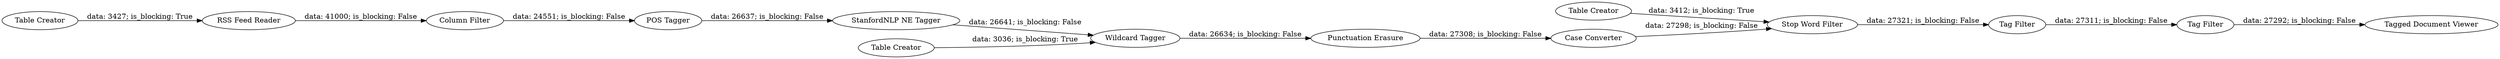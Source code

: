 digraph {
	"7626136753683120417_10" [label="Wildcard Tagger"]
	"6133565554755558097_16" [label="Case Converter"]
	"7626136753683120417_60" [label="Column Filter"]
	"6133565554755558097_15" [label="Stop Word Filter"]
	"6133565554755558097_12" [label="Punctuation Erasure"]
	"6133565554755558097_18" [label="Tagged Document Viewer"]
	"7626136753683120417_42" [label="Table Creator"]
	"7626136753683120417_9" [label="StanfordNLP NE Tagger"]
	"7626136753683120417_11" [label="Table Creator"]
	"7626136753683120417_7" [label="POS Tagger"]
	"7626136753683120417_53" [label="RSS Feed Reader"]
	"6133565554755558097_17" [label="Tag Filter"]
	"6133565554755558097_19" [label="Table Creator"]
	"6133565554755558097_20" [label="Tag Filter"]
	"7626136753683120417_53" -> "7626136753683120417_60" [label="data: 41000; is_blocking: False"]
	"6133565554755558097_20" -> "6133565554755558097_18" [label="data: 27292; is_blocking: False"]
	"7626136753683120417_42" -> "7626136753683120417_53" [label="data: 3427; is_blocking: True"]
	"7626136753683120417_9" -> "7626136753683120417_10" [label="data: 26641; is_blocking: False"]
	"7626136753683120417_7" -> "7626136753683120417_9" [label="data: 26637; is_blocking: False"]
	"6133565554755558097_16" -> "6133565554755558097_15" [label="data: 27298; is_blocking: False"]
	"7626136753683120417_10" -> "6133565554755558097_12" [label="data: 26634; is_blocking: False"]
	"6133565554755558097_12" -> "6133565554755558097_16" [label="data: 27308; is_blocking: False"]
	"7626136753683120417_60" -> "7626136753683120417_7" [label="data: 24551; is_blocking: False"]
	"6133565554755558097_17" -> "6133565554755558097_20" [label="data: 27311; is_blocking: False"]
	"6133565554755558097_15" -> "6133565554755558097_17" [label="data: 27321; is_blocking: False"]
	"6133565554755558097_19" -> "6133565554755558097_15" [label="data: 3412; is_blocking: True"]
	"7626136753683120417_11" -> "7626136753683120417_10" [label="data: 3036; is_blocking: True"]
	rankdir=LR
}
